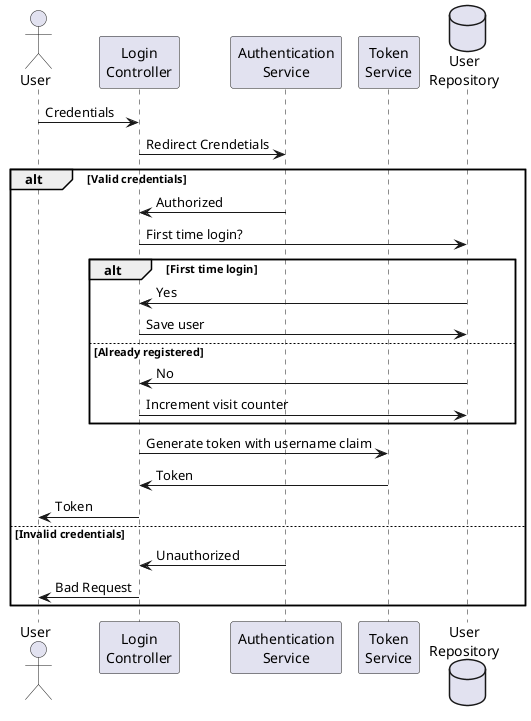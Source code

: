 @startuml Login Functionality

actor User
participant "Login\nController" as Controller
participant "Authentication\nService" as AuthService
participant "Token\nService" as TokenService
database "User\nRepository" as UserRepo

User -> Controller: Credentials
Controller -> AuthService: Redirect Crendetials

alt Valid credentials

    AuthService -> Controller: Authorized
    Controller -> UserRepo: First time login?

    alt First time login

        UserRepo -> Controller: Yes
        Controller -> UserRepo: Save user

    else Already registered

        UserRepo -> Controller: No
        Controller -> UserRepo: Increment visit counter

    end

    Controller -> TokenService: Generate token with username claim
    TokenService -> Controller: Token
    Controller -> User: Token

else Invalid credentials

    AuthService -> Controller : Unauthorized
    Controller -> User: Bad Request

end

@enduml
